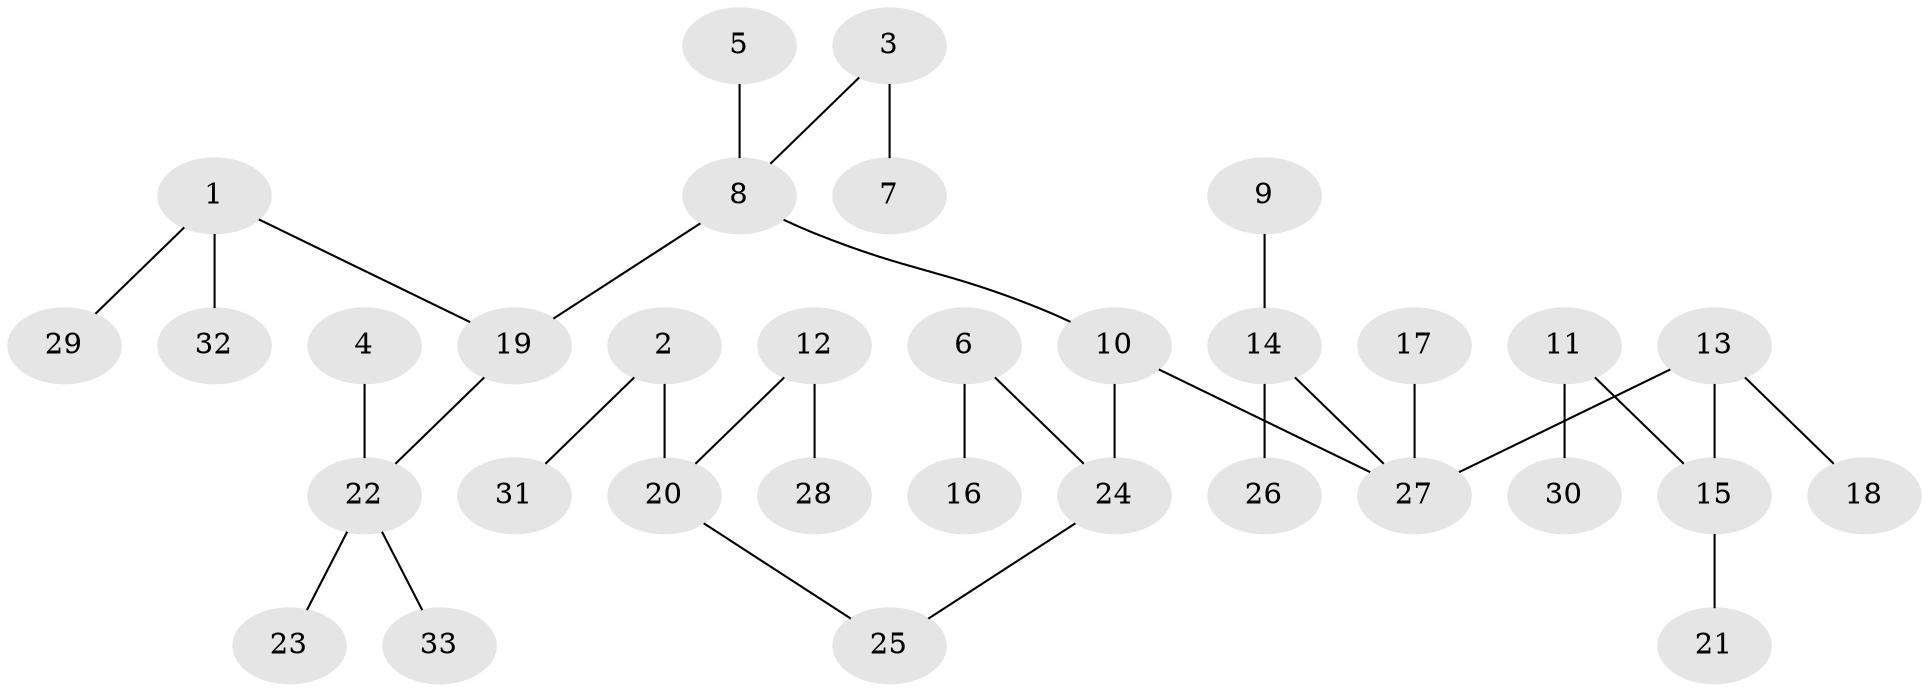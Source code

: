 // original degree distribution, {5: 0.045454545454545456, 4: 0.10606060606060606, 2: 0.3181818181818182, 3: 0.07575757575757576, 1: 0.45454545454545453}
// Generated by graph-tools (version 1.1) at 2025/02/03/09/25 03:02:26]
// undirected, 33 vertices, 32 edges
graph export_dot {
graph [start="1"]
  node [color=gray90,style=filled];
  1;
  2;
  3;
  4;
  5;
  6;
  7;
  8;
  9;
  10;
  11;
  12;
  13;
  14;
  15;
  16;
  17;
  18;
  19;
  20;
  21;
  22;
  23;
  24;
  25;
  26;
  27;
  28;
  29;
  30;
  31;
  32;
  33;
  1 -- 19 [weight=1.0];
  1 -- 29 [weight=1.0];
  1 -- 32 [weight=1.0];
  2 -- 20 [weight=1.0];
  2 -- 31 [weight=1.0];
  3 -- 7 [weight=1.0];
  3 -- 8 [weight=1.0];
  4 -- 22 [weight=1.0];
  5 -- 8 [weight=1.0];
  6 -- 16 [weight=1.0];
  6 -- 24 [weight=1.0];
  8 -- 10 [weight=1.0];
  8 -- 19 [weight=1.0];
  9 -- 14 [weight=1.0];
  10 -- 24 [weight=1.0];
  10 -- 27 [weight=1.0];
  11 -- 15 [weight=1.0];
  11 -- 30 [weight=1.0];
  12 -- 20 [weight=1.0];
  12 -- 28 [weight=1.0];
  13 -- 15 [weight=1.0];
  13 -- 18 [weight=1.0];
  13 -- 27 [weight=1.0];
  14 -- 26 [weight=1.0];
  14 -- 27 [weight=1.0];
  15 -- 21 [weight=1.0];
  17 -- 27 [weight=1.0];
  19 -- 22 [weight=1.0];
  20 -- 25 [weight=1.0];
  22 -- 23 [weight=1.0];
  22 -- 33 [weight=1.0];
  24 -- 25 [weight=1.0];
}
